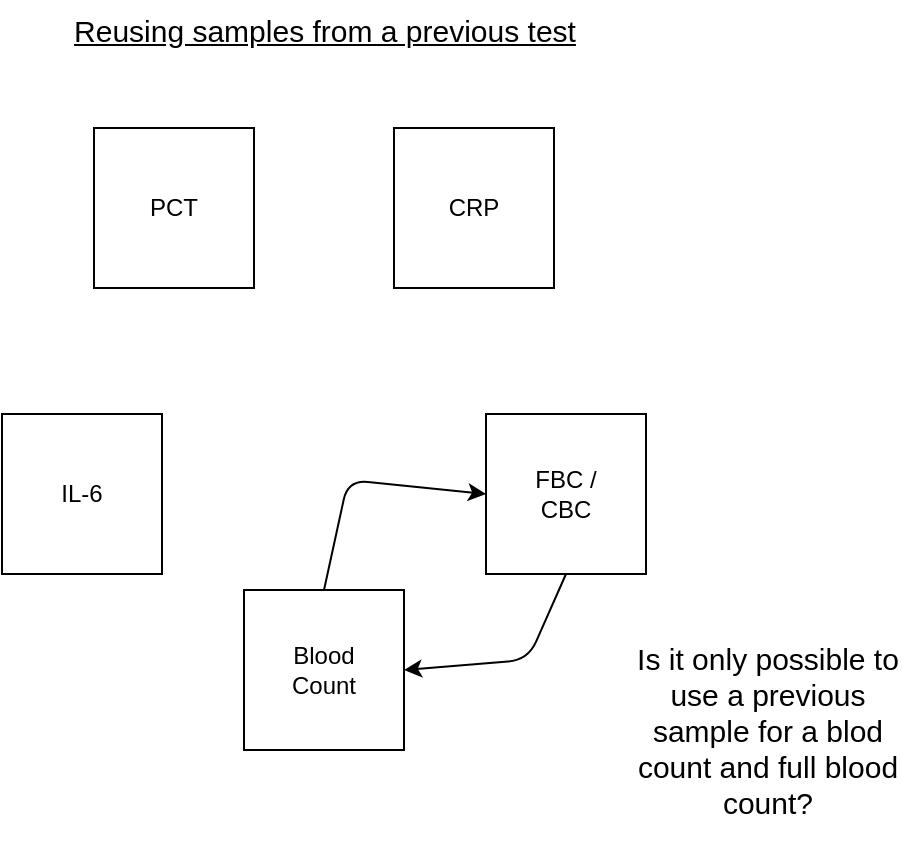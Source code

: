 <mxfile>
    <diagram id="76nvMplQbqaWsRbm_vTD" name="Page-1">
        <mxGraphModel dx="734" dy="607" grid="1" gridSize="10" guides="1" tooltips="1" connect="1" arrows="1" fold="1" page="1" pageScale="1" pageWidth="827" pageHeight="1169" math="0" shadow="0">
            <root>
                <mxCell id="0"/>
                <mxCell id="1" parent="0"/>
                <mxCell id="7" style="edgeStyle=none;html=1;exitX=0.5;exitY=0;exitDx=0;exitDy=0;entryX=0;entryY=0.5;entryDx=0;entryDy=0;" edge="1" parent="1" source="2" target="3">
                    <mxGeometry relative="1" as="geometry">
                        <Array as="points">
                            <mxPoint x="320" y="310"/>
                        </Array>
                    </mxGeometry>
                </mxCell>
                <mxCell id="2" value="Blood&lt;br&gt;Count" style="whiteSpace=wrap;html=1;aspect=fixed;" vertex="1" parent="1">
                    <mxGeometry x="268" y="365" width="80" height="80" as="geometry"/>
                </mxCell>
                <mxCell id="10" style="edgeStyle=none;html=1;exitX=0.5;exitY=1;exitDx=0;exitDy=0;entryX=1;entryY=0.5;entryDx=0;entryDy=0;" edge="1" parent="1" source="3" target="2">
                    <mxGeometry relative="1" as="geometry">
                        <Array as="points">
                            <mxPoint x="410" y="400"/>
                        </Array>
                    </mxGeometry>
                </mxCell>
                <mxCell id="3" value="FBC /&lt;br&gt;CBC" style="whiteSpace=wrap;html=1;aspect=fixed;" vertex="1" parent="1">
                    <mxGeometry x="389" y="277" width="80" height="80" as="geometry"/>
                </mxCell>
                <mxCell id="4" value="CRP" style="whiteSpace=wrap;html=1;aspect=fixed;" vertex="1" parent="1">
                    <mxGeometry x="343" y="134" width="80" height="80" as="geometry"/>
                </mxCell>
                <mxCell id="5" value="PCT" style="whiteSpace=wrap;html=1;aspect=fixed;" vertex="1" parent="1">
                    <mxGeometry x="193" y="134" width="80" height="80" as="geometry"/>
                </mxCell>
                <mxCell id="6" value="IL-6" style="whiteSpace=wrap;html=1;aspect=fixed;" vertex="1" parent="1">
                    <mxGeometry x="147" y="277" width="80" height="80" as="geometry"/>
                </mxCell>
                <mxCell id="11" value="Reusing samples from a previous test" style="text;html=1;strokeColor=none;fillColor=none;align=center;verticalAlign=middle;whiteSpace=wrap;rounded=0;fontSize=15;fontStyle=4" vertex="1" parent="1">
                    <mxGeometry x="169.5" y="70" width="277" height="30" as="geometry"/>
                </mxCell>
                <mxCell id="12" value="Is it only possible to use a previous sample for a blod count and full blood count?" style="text;html=1;strokeColor=none;fillColor=none;align=center;verticalAlign=middle;whiteSpace=wrap;rounded=0;fontSize=15;" vertex="1" parent="1">
                    <mxGeometry x="460" y="380" width="140" height="110" as="geometry"/>
                </mxCell>
            </root>
        </mxGraphModel>
    </diagram>
</mxfile>